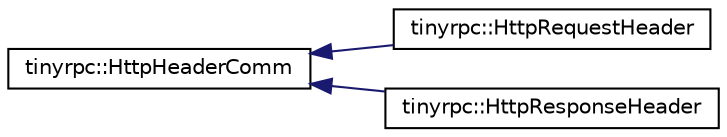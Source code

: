 digraph "类继承关系图"
{
 // LATEX_PDF_SIZE
  edge [fontname="Helvetica",fontsize="10",labelfontname="Helvetica",labelfontsize="10"];
  node [fontname="Helvetica",fontsize="10",shape=record];
  rankdir="LR";
  Node0 [label="tinyrpc::HttpHeaderComm",height=0.2,width=0.4,color="black", fillcolor="white", style="filled",URL="$classtinyrpc_1_1HttpHeaderComm.html",tooltip=" "];
  Node0 -> Node1 [dir="back",color="midnightblue",fontsize="10",style="solid",fontname="Helvetica"];
  Node1 [label="tinyrpc::HttpRequestHeader",height=0.2,width=0.4,color="black", fillcolor="white", style="filled",URL="$classtinyrpc_1_1HttpRequestHeader.html",tooltip=" "];
  Node0 -> Node2 [dir="back",color="midnightblue",fontsize="10",style="solid",fontname="Helvetica"];
  Node2 [label="tinyrpc::HttpResponseHeader",height=0.2,width=0.4,color="black", fillcolor="white", style="filled",URL="$classtinyrpc_1_1HttpResponseHeader.html",tooltip=" "];
}
